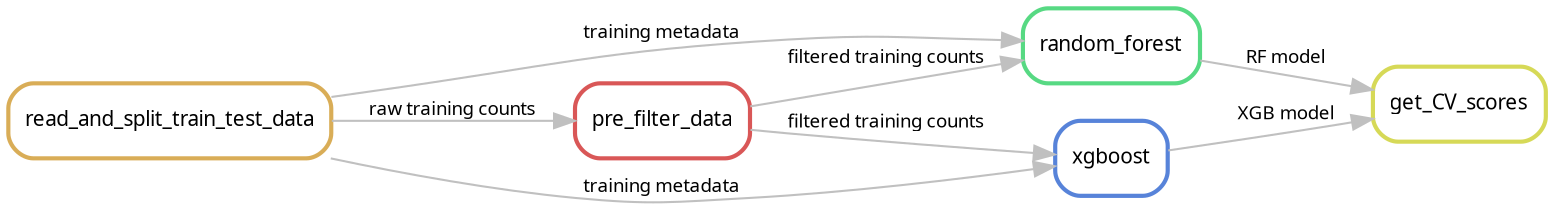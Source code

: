 digraph model_training_cv_pipeline {
    graph[rankdir=LR, bgcolor=white, margin=0, labelloc="t", fontname="sans", fontsize=12];
    node[shape=box, style=rounded, fontname=sans, fontsize=10, penwidth=2];
    edge[penwidth=1, color=grey, fontname="sans", fontsize=9];

    0[label = "get_CV_scores", color = "0.17 0.6 0.85"];
    1[label = "random_forest", color = "0.39 0.6 0.85"];
    2[label = "pre_filter_data", color = "0.00 0.6 0.85"];
    3[label = "read_and_split_train_test_data", color = "0.11 0.6 0.85"];
    4[label = "xgboost", color = "0.61 0.6 0.85"];

    1 -> 0 [label="RF model"];
    4 -> 0 [label="XGB model"];
    2 -> 1 [label="filtered training counts"];
    3 -> 1 [label="training metadata"];
    3 -> 2 [label="raw training counts"];
    2 -> 4 [label="filtered training counts"];
    3 -> 4 [label="training metadata"];
}